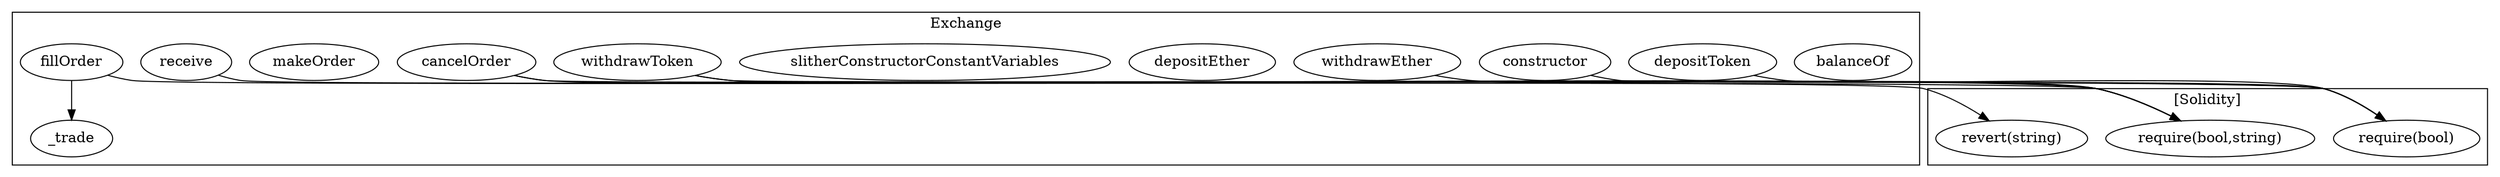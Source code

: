 strict digraph {
subgraph cluster_1719_Exchange {
label = "Exchange"
"1719_balanceOf" [label="balanceOf"]
"1719_depositToken" [label="depositToken"]
"1719_withdrawEther" [label="withdrawEther"]
"1719_constructor" [label="constructor"]
"1719_depositEther" [label="depositEther"]
"1719__trade" [label="_trade"]
"1719_slitherConstructorConstantVariables" [label="slitherConstructorConstantVariables"]
"1719_withdrawToken" [label="withdrawToken"]
"1719_cancelOrder" [label="cancelOrder"]
"1719_makeOrder" [label="makeOrder"]
"1719_receive" [label="receive"]
"1719_fillOrder" [label="fillOrder"]
"1719_fillOrder" -> "1719__trade"
}subgraph cluster_solidity {
label = "[Solidity]"
"revert(string)" 
"require(bool)" 
"require(bool,string)" 
"1719_cancelOrder" -> "require(bool)"
"1719_withdrawToken" -> "require(bool)"
"1719_constructor" -> "require(bool)"
"1719_fillOrder" -> "require(bool,string)"
"1719_withdrawEther" -> "require(bool,string)"
"1719_receive" -> "revert(string)"
"1719_cancelOrder" -> "require(bool,string)"
"1719_withdrawToken" -> "require(bool,string)"
"1719_depositToken" -> "require(bool)"
}
}